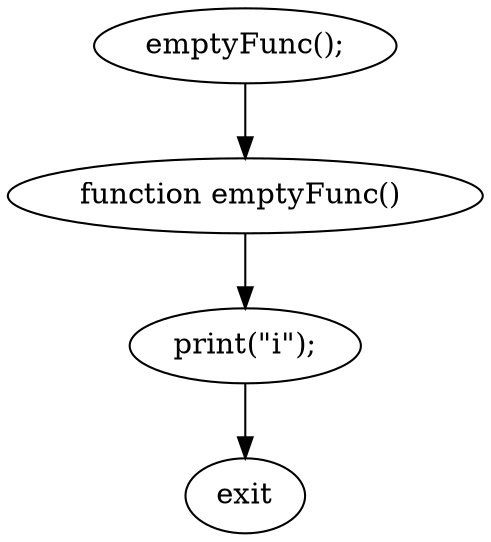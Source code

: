 digraph {
"0" [label="emptyFunc();\n"] 
"1" [label="exit"] 
"2" [label="print(\"i\");\n"] 
"3" [label="function emptyFunc() \n"] 
"0" -> "3" [label=""] 
"2" -> "1" [label=""] 
"3" -> "2" [label=""] 
}
